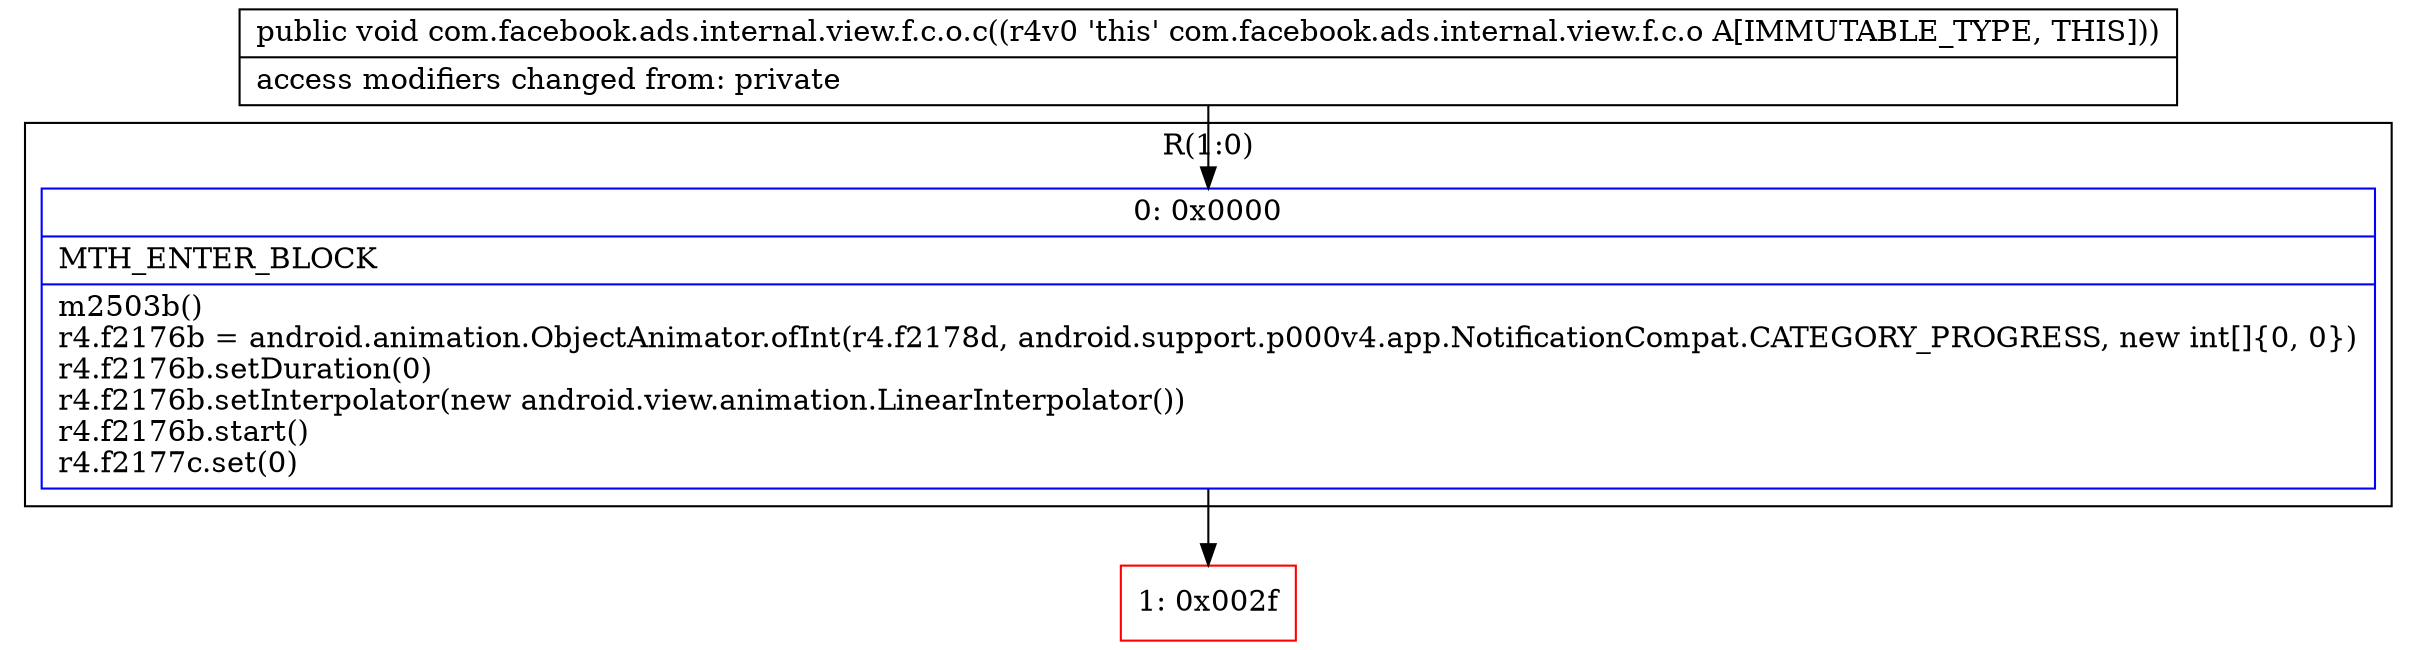 digraph "CFG forcom.facebook.ads.internal.view.f.c.o.c()V" {
subgraph cluster_Region_958032768 {
label = "R(1:0)";
node [shape=record,color=blue];
Node_0 [shape=record,label="{0\:\ 0x0000|MTH_ENTER_BLOCK\l|m2503b()\lr4.f2176b = android.animation.ObjectAnimator.ofInt(r4.f2178d, android.support.p000v4.app.NotificationCompat.CATEGORY_PROGRESS, new int[]\{0, 0\})\lr4.f2176b.setDuration(0)\lr4.f2176b.setInterpolator(new android.view.animation.LinearInterpolator())\lr4.f2176b.start()\lr4.f2177c.set(0)\l}"];
}
Node_1 [shape=record,color=red,label="{1\:\ 0x002f}"];
MethodNode[shape=record,label="{public void com.facebook.ads.internal.view.f.c.o.c((r4v0 'this' com.facebook.ads.internal.view.f.c.o A[IMMUTABLE_TYPE, THIS]))  | access modifiers changed from: private\l}"];
MethodNode -> Node_0;
Node_0 -> Node_1;
}

